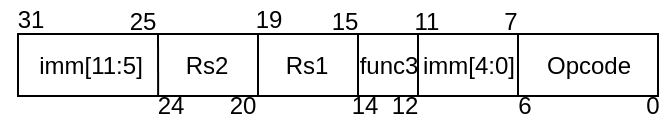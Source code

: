 <mxfile version="13.9.9" type="device"><diagram id="Wkkt4_-4SnhexSr3Z190" name="Pagina-1"><mxGraphModel dx="410" dy="237" grid="1" gridSize="10" guides="1" tooltips="1" connect="1" arrows="1" fold="1" page="1" pageScale="1" pageWidth="827" pageHeight="1169" math="0" shadow="0"><root><mxCell id="0"/><mxCell id="1" parent="0"/><mxCell id="J2u4JPQ80OSt0dobquRS-1" value="" style="rounded=0;whiteSpace=wrap;html=1;" vertex="1" parent="1"><mxGeometry x="120" y="200" width="320" height="31" as="geometry"/></mxCell><mxCell id="J2u4JPQ80OSt0dobquRS-2" value="" style="endArrow=none;html=1;exitX=0.219;exitY=0.999;exitDx=0;exitDy=0;exitPerimeter=0;" edge="1" parent="1" source="J2u4JPQ80OSt0dobquRS-1"><mxGeometry width="50" height="50" relative="1" as="geometry"><mxPoint x="190" y="240" as="sourcePoint"/><mxPoint x="190" y="200" as="targetPoint"/></mxGeometry></mxCell><mxCell id="J2u4JPQ80OSt0dobquRS-3" value="" style="endArrow=none;html=1;exitX=0.375;exitY=0.987;exitDx=0;exitDy=0;exitPerimeter=0;" edge="1" parent="1" source="J2u4JPQ80OSt0dobquRS-1"><mxGeometry width="50" height="50" relative="1" as="geometry"><mxPoint x="240" y="230" as="sourcePoint"/><mxPoint x="240" y="200" as="targetPoint"/></mxGeometry></mxCell><mxCell id="J2u4JPQ80OSt0dobquRS-4" value="imm[11:5]" style="text;html=1;align=center;verticalAlign=middle;resizable=0;points=[];autosize=1;" vertex="1" parent="1"><mxGeometry x="121" y="206" width="70" height="20" as="geometry"/></mxCell><mxCell id="J2u4JPQ80OSt0dobquRS-5" value="Rs2" style="text;html=1;align=center;verticalAlign=middle;resizable=0;points=[];autosize=1;" vertex="1" parent="1"><mxGeometry x="194" y="205.5" width="40" height="20" as="geometry"/></mxCell><mxCell id="J2u4JPQ80OSt0dobquRS-6" value="Rs1" style="text;html=1;align=center;verticalAlign=middle;resizable=0;points=[];autosize=1;" vertex="1" parent="1"><mxGeometry x="244" y="205.5" width="40" height="20" as="geometry"/></mxCell><mxCell id="J2u4JPQ80OSt0dobquRS-7" value="func3" style="text;html=1;align=center;verticalAlign=middle;resizable=0;points=[];autosize=1;" vertex="1" parent="1"><mxGeometry x="280" y="205.5" width="50" height="20" as="geometry"/></mxCell><mxCell id="J2u4JPQ80OSt0dobquRS-8" value="imm[4:0]" style="text;html=1;align=center;verticalAlign=middle;resizable=0;points=[];autosize=1;" vertex="1" parent="1"><mxGeometry x="315" y="206" width="60" height="20" as="geometry"/></mxCell><mxCell id="J2u4JPQ80OSt0dobquRS-9" value="Opcode" style="text;html=1;align=center;verticalAlign=middle;resizable=0;points=[];autosize=1;" vertex="1" parent="1"><mxGeometry x="375" y="205.5" width="60" height="20" as="geometry"/></mxCell><mxCell id="J2u4JPQ80OSt0dobquRS-10" value="31" style="text;html=1;align=center;verticalAlign=middle;resizable=0;points=[];autosize=1;" vertex="1" parent="1"><mxGeometry x="111" y="183" width="30" height="20" as="geometry"/></mxCell><mxCell id="J2u4JPQ80OSt0dobquRS-11" value="25" style="text;html=1;align=center;verticalAlign=middle;resizable=0;points=[];autosize=1;" vertex="1" parent="1"><mxGeometry x="167" y="184" width="30" height="20" as="geometry"/></mxCell><mxCell id="J2u4JPQ80OSt0dobquRS-12" value="24" style="text;html=1;align=center;verticalAlign=middle;resizable=0;points=[];autosize=1;" vertex="1" parent="1"><mxGeometry x="183" y="226" width="25" height="19" as="geometry"/></mxCell><mxCell id="J2u4JPQ80OSt0dobquRS-13" value="20" style="text;html=1;align=center;verticalAlign=middle;resizable=0;points=[];autosize=1;" vertex="1" parent="1"><mxGeometry x="219" y="226" width="25" height="19" as="geometry"/></mxCell><mxCell id="J2u4JPQ80OSt0dobquRS-14" value="19" style="text;html=1;align=center;verticalAlign=middle;resizable=0;points=[];autosize=1;" vertex="1" parent="1"><mxGeometry x="232" y="183.5" width="25" height="19" as="geometry"/></mxCell><mxCell id="J2u4JPQ80OSt0dobquRS-15" value="15" style="text;html=1;align=center;verticalAlign=middle;resizable=0;points=[];autosize=1;" vertex="1" parent="1"><mxGeometry x="270" y="184" width="25" height="19" as="geometry"/></mxCell><mxCell id="J2u4JPQ80OSt0dobquRS-16" value="14" style="text;html=1;align=center;verticalAlign=middle;resizable=0;points=[];autosize=1;" vertex="1" parent="1"><mxGeometry x="280" y="226" width="25" height="19" as="geometry"/></mxCell><mxCell id="J2u4JPQ80OSt0dobquRS-17" value="12" style="text;html=1;align=center;verticalAlign=middle;resizable=0;points=[];autosize=1;" vertex="1" parent="1"><mxGeometry x="300" y="226" width="25" height="19" as="geometry"/></mxCell><mxCell id="J2u4JPQ80OSt0dobquRS-18" value="11" style="text;html=1;align=center;verticalAlign=middle;resizable=0;points=[];autosize=1;" vertex="1" parent="1"><mxGeometry x="312" y="184.5" width="24" height="19" as="geometry"/></mxCell><mxCell id="J2u4JPQ80OSt0dobquRS-19" value="7" style="text;html=1;align=center;verticalAlign=middle;resizable=0;points=[];autosize=1;" vertex="1" parent="1"><mxGeometry x="357" y="184" width="17" height="19" as="geometry"/></mxCell><mxCell id="J2u4JPQ80OSt0dobquRS-20" value="6" style="text;html=1;align=center;verticalAlign=middle;resizable=0;points=[];autosize=1;" vertex="1" parent="1"><mxGeometry x="364" y="226" width="17" height="19" as="geometry"/></mxCell><mxCell id="J2u4JPQ80OSt0dobquRS-21" value="0" style="text;html=1;align=center;verticalAlign=middle;resizable=0;points=[];autosize=1;" vertex="1" parent="1"><mxGeometry x="428" y="226" width="17" height="19" as="geometry"/></mxCell><mxCell id="J2u4JPQ80OSt0dobquRS-22" value="" style="endArrow=none;html=1;exitX=0.375;exitY=0.987;exitDx=0;exitDy=0;exitPerimeter=0;" edge="1" parent="1"><mxGeometry width="50" height="50" relative="1" as="geometry"><mxPoint x="290" y="230.597" as="sourcePoint"/><mxPoint x="290" y="200" as="targetPoint"/></mxGeometry></mxCell><mxCell id="J2u4JPQ80OSt0dobquRS-23" value="" style="endArrow=none;html=1;exitX=0.375;exitY=0.987;exitDx=0;exitDy=0;exitPerimeter=0;" edge="1" parent="1"><mxGeometry width="50" height="50" relative="1" as="geometry"><mxPoint x="320" y="230.997" as="sourcePoint"/><mxPoint x="320" y="200.4" as="targetPoint"/></mxGeometry></mxCell><mxCell id="J2u4JPQ80OSt0dobquRS-24" value="" style="endArrow=none;html=1;exitX=0.375;exitY=0.987;exitDx=0;exitDy=0;exitPerimeter=0;" edge="1" parent="1"><mxGeometry width="50" height="50" relative="1" as="geometry"><mxPoint x="370" y="230.997" as="sourcePoint"/><mxPoint x="370" y="200.4" as="targetPoint"/><Array as="points"><mxPoint x="370" y="216"/></Array></mxGeometry></mxCell></root></mxGraphModel></diagram></mxfile>